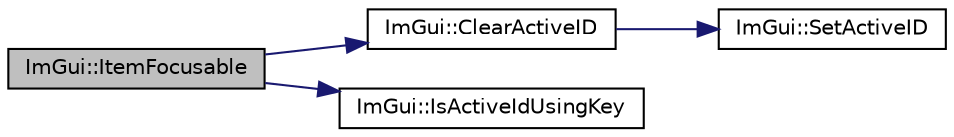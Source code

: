 digraph "ImGui::ItemFocusable"
{
 // LATEX_PDF_SIZE
  edge [fontname="Helvetica",fontsize="10",labelfontname="Helvetica",labelfontsize="10"];
  node [fontname="Helvetica",fontsize="10",shape=record];
  rankdir="LR";
  Node1 [label="ImGui::ItemFocusable",height=0.2,width=0.4,color="black", fillcolor="grey75", style="filled", fontcolor="black",tooltip=" "];
  Node1 -> Node2 [color="midnightblue",fontsize="10",style="solid"];
  Node2 [label="ImGui::ClearActiveID",height=0.2,width=0.4,color="black", fillcolor="white", style="filled",URL="$namespace_im_gui.html#a17ff60ad1e2669130ac38a04d16eb354",tooltip=" "];
  Node2 -> Node3 [color="midnightblue",fontsize="10",style="solid"];
  Node3 [label="ImGui::SetActiveID",height=0.2,width=0.4,color="black", fillcolor="white", style="filled",URL="$namespace_im_gui.html#a27b8ace13a8c421ee8405f0cbebe4ead",tooltip=" "];
  Node1 -> Node4 [color="midnightblue",fontsize="10",style="solid"];
  Node4 [label="ImGui::IsActiveIdUsingKey",height=0.2,width=0.4,color="black", fillcolor="white", style="filled",URL="$namespace_im_gui.html#a89ade4bbfd411bef97d65b39ae7526a6",tooltip=" "];
}
